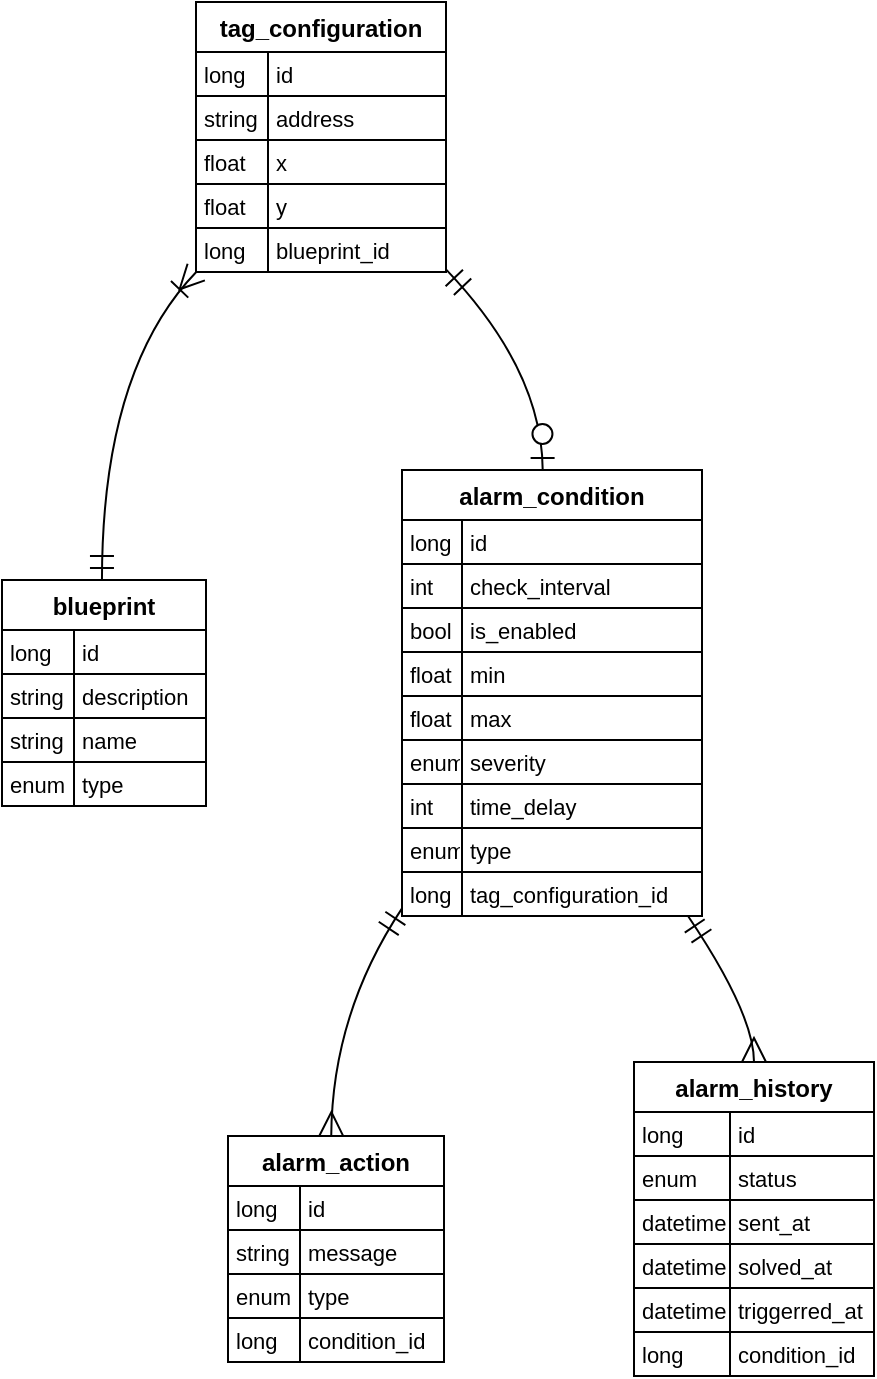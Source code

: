 <mxfile version="23.1.5" type="device">
  <diagram name="Page-1" id="f-IT_zqQ07lLinZDfYL9">
    <mxGraphModel dx="691" dy="401" grid="1" gridSize="10" guides="1" tooltips="1" connect="1" arrows="1" fold="1" page="1" pageScale="1" pageWidth="850" pageHeight="1100" math="0" shadow="0">
      <root>
        <mxCell id="0" />
        <mxCell id="1" parent="0" />
        <mxCell id="NJF2ONjUa4AdfMFzGr_4-2" value="tag_configuration" style="shape=table;startSize=25;container=1;collapsible=0;childLayout=tableLayout;fixedRows=1;rowLines=1;fontStyle=1;align=center;resizeLast=1;" vertex="1" parent="1">
          <mxGeometry x="117" y="240" width="125" height="135" as="geometry" />
        </mxCell>
        <mxCell id="NJF2ONjUa4AdfMFzGr_4-3" style="shape=tableRow;horizontal=0;startSize=0;swimlaneHead=0;swimlaneBody=0;fillColor=none;collapsible=0;dropTarget=0;points=[[0,0.5],[1,0.5]];portConstraint=eastwest;top=0;left=0;right=0;bottom=0;" vertex="1" parent="NJF2ONjUa4AdfMFzGr_4-2">
          <mxGeometry y="25" width="125" height="22" as="geometry" />
        </mxCell>
        <mxCell id="NJF2ONjUa4AdfMFzGr_4-4" value="long" style="shape=partialRectangle;connectable=0;fillColor=none;top=0;left=0;bottom=0;right=0;align=left;spacingLeft=2;overflow=hidden;fontSize=11;" vertex="1" parent="NJF2ONjUa4AdfMFzGr_4-3">
          <mxGeometry width="36" height="22" as="geometry">
            <mxRectangle width="36" height="22" as="alternateBounds" />
          </mxGeometry>
        </mxCell>
        <mxCell id="NJF2ONjUa4AdfMFzGr_4-5" value="id" style="shape=partialRectangle;connectable=0;fillColor=none;top=0;left=0;bottom=0;right=0;align=left;spacingLeft=2;overflow=hidden;fontSize=11;" vertex="1" parent="NJF2ONjUa4AdfMFzGr_4-3">
          <mxGeometry x="36" width="89" height="22" as="geometry">
            <mxRectangle width="89" height="22" as="alternateBounds" />
          </mxGeometry>
        </mxCell>
        <mxCell id="NJF2ONjUa4AdfMFzGr_4-6" style="shape=tableRow;horizontal=0;startSize=0;swimlaneHead=0;swimlaneBody=0;fillColor=none;collapsible=0;dropTarget=0;points=[[0,0.5],[1,0.5]];portConstraint=eastwest;top=0;left=0;right=0;bottom=0;" vertex="1" parent="NJF2ONjUa4AdfMFzGr_4-2">
          <mxGeometry y="47" width="125" height="22" as="geometry" />
        </mxCell>
        <mxCell id="NJF2ONjUa4AdfMFzGr_4-7" value="string" style="shape=partialRectangle;connectable=0;fillColor=none;top=0;left=0;bottom=0;right=0;align=left;spacingLeft=2;overflow=hidden;fontSize=11;" vertex="1" parent="NJF2ONjUa4AdfMFzGr_4-6">
          <mxGeometry width="36" height="22" as="geometry">
            <mxRectangle width="36" height="22" as="alternateBounds" />
          </mxGeometry>
        </mxCell>
        <mxCell id="NJF2ONjUa4AdfMFzGr_4-8" value="address" style="shape=partialRectangle;connectable=0;fillColor=none;top=0;left=0;bottom=0;right=0;align=left;spacingLeft=2;overflow=hidden;fontSize=11;" vertex="1" parent="NJF2ONjUa4AdfMFzGr_4-6">
          <mxGeometry x="36" width="89" height="22" as="geometry">
            <mxRectangle width="89" height="22" as="alternateBounds" />
          </mxGeometry>
        </mxCell>
        <mxCell id="NJF2ONjUa4AdfMFzGr_4-9" style="shape=tableRow;horizontal=0;startSize=0;swimlaneHead=0;swimlaneBody=0;fillColor=none;collapsible=0;dropTarget=0;points=[[0,0.5],[1,0.5]];portConstraint=eastwest;top=0;left=0;right=0;bottom=0;" vertex="1" parent="NJF2ONjUa4AdfMFzGr_4-2">
          <mxGeometry y="69" width="125" height="22" as="geometry" />
        </mxCell>
        <mxCell id="NJF2ONjUa4AdfMFzGr_4-10" value="float" style="shape=partialRectangle;connectable=0;fillColor=none;top=0;left=0;bottom=0;right=0;align=left;spacingLeft=2;overflow=hidden;fontSize=11;" vertex="1" parent="NJF2ONjUa4AdfMFzGr_4-9">
          <mxGeometry width="36" height="22" as="geometry">
            <mxRectangle width="36" height="22" as="alternateBounds" />
          </mxGeometry>
        </mxCell>
        <mxCell id="NJF2ONjUa4AdfMFzGr_4-11" value="x" style="shape=partialRectangle;connectable=0;fillColor=none;top=0;left=0;bottom=0;right=0;align=left;spacingLeft=2;overflow=hidden;fontSize=11;" vertex="1" parent="NJF2ONjUa4AdfMFzGr_4-9">
          <mxGeometry x="36" width="89" height="22" as="geometry">
            <mxRectangle width="89" height="22" as="alternateBounds" />
          </mxGeometry>
        </mxCell>
        <mxCell id="NJF2ONjUa4AdfMFzGr_4-12" style="shape=tableRow;horizontal=0;startSize=0;swimlaneHead=0;swimlaneBody=0;fillColor=none;collapsible=0;dropTarget=0;points=[[0,0.5],[1,0.5]];portConstraint=eastwest;top=0;left=0;right=0;bottom=0;" vertex="1" parent="NJF2ONjUa4AdfMFzGr_4-2">
          <mxGeometry y="91" width="125" height="22" as="geometry" />
        </mxCell>
        <mxCell id="NJF2ONjUa4AdfMFzGr_4-13" value="float" style="shape=partialRectangle;connectable=0;fillColor=none;top=0;left=0;bottom=0;right=0;align=left;spacingLeft=2;overflow=hidden;fontSize=11;" vertex="1" parent="NJF2ONjUa4AdfMFzGr_4-12">
          <mxGeometry width="36" height="22" as="geometry">
            <mxRectangle width="36" height="22" as="alternateBounds" />
          </mxGeometry>
        </mxCell>
        <mxCell id="NJF2ONjUa4AdfMFzGr_4-14" value="y" style="shape=partialRectangle;connectable=0;fillColor=none;top=0;left=0;bottom=0;right=0;align=left;spacingLeft=2;overflow=hidden;fontSize=11;" vertex="1" parent="NJF2ONjUa4AdfMFzGr_4-12">
          <mxGeometry x="36" width="89" height="22" as="geometry">
            <mxRectangle width="89" height="22" as="alternateBounds" />
          </mxGeometry>
        </mxCell>
        <mxCell id="NJF2ONjUa4AdfMFzGr_4-15" style="shape=tableRow;horizontal=0;startSize=0;swimlaneHead=0;swimlaneBody=0;fillColor=none;collapsible=0;dropTarget=0;points=[[0,0.5],[1,0.5]];portConstraint=eastwest;top=0;left=0;right=0;bottom=0;" vertex="1" parent="NJF2ONjUa4AdfMFzGr_4-2">
          <mxGeometry y="113" width="125" height="22" as="geometry" />
        </mxCell>
        <mxCell id="NJF2ONjUa4AdfMFzGr_4-16" value="long" style="shape=partialRectangle;connectable=0;fillColor=none;top=0;left=0;bottom=0;right=0;align=left;spacingLeft=2;overflow=hidden;fontSize=11;" vertex="1" parent="NJF2ONjUa4AdfMFzGr_4-15">
          <mxGeometry width="36" height="22" as="geometry">
            <mxRectangle width="36" height="22" as="alternateBounds" />
          </mxGeometry>
        </mxCell>
        <mxCell id="NJF2ONjUa4AdfMFzGr_4-17" value="blueprint_id" style="shape=partialRectangle;connectable=0;fillColor=none;top=0;left=0;bottom=0;right=0;align=left;spacingLeft=2;overflow=hidden;fontSize=11;" vertex="1" parent="NJF2ONjUa4AdfMFzGr_4-15">
          <mxGeometry x="36" width="89" height="22" as="geometry">
            <mxRectangle width="89" height="22" as="alternateBounds" />
          </mxGeometry>
        </mxCell>
        <mxCell id="NJF2ONjUa4AdfMFzGr_4-18" value="blueprint" style="shape=table;startSize=25;container=1;collapsible=0;childLayout=tableLayout;fixedRows=1;rowLines=1;fontStyle=1;align=center;resizeLast=1;" vertex="1" parent="1">
          <mxGeometry x="20" y="529" width="102" height="113" as="geometry" />
        </mxCell>
        <mxCell id="NJF2ONjUa4AdfMFzGr_4-19" style="shape=tableRow;horizontal=0;startSize=0;swimlaneHead=0;swimlaneBody=0;fillColor=none;collapsible=0;dropTarget=0;points=[[0,0.5],[1,0.5]];portConstraint=eastwest;top=0;left=0;right=0;bottom=0;" vertex="1" parent="NJF2ONjUa4AdfMFzGr_4-18">
          <mxGeometry y="25" width="102" height="22" as="geometry" />
        </mxCell>
        <mxCell id="NJF2ONjUa4AdfMFzGr_4-20" value="long" style="shape=partialRectangle;connectable=0;fillColor=none;top=0;left=0;bottom=0;right=0;align=left;spacingLeft=2;overflow=hidden;fontSize=11;" vertex="1" parent="NJF2ONjUa4AdfMFzGr_4-19">
          <mxGeometry width="36" height="22" as="geometry">
            <mxRectangle width="36" height="22" as="alternateBounds" />
          </mxGeometry>
        </mxCell>
        <mxCell id="NJF2ONjUa4AdfMFzGr_4-21" value="id" style="shape=partialRectangle;connectable=0;fillColor=none;top=0;left=0;bottom=0;right=0;align=left;spacingLeft=2;overflow=hidden;fontSize=11;" vertex="1" parent="NJF2ONjUa4AdfMFzGr_4-19">
          <mxGeometry x="36" width="66" height="22" as="geometry">
            <mxRectangle width="66" height="22" as="alternateBounds" />
          </mxGeometry>
        </mxCell>
        <mxCell id="NJF2ONjUa4AdfMFzGr_4-22" style="shape=tableRow;horizontal=0;startSize=0;swimlaneHead=0;swimlaneBody=0;fillColor=none;collapsible=0;dropTarget=0;points=[[0,0.5],[1,0.5]];portConstraint=eastwest;top=0;left=0;right=0;bottom=0;" vertex="1" parent="NJF2ONjUa4AdfMFzGr_4-18">
          <mxGeometry y="47" width="102" height="22" as="geometry" />
        </mxCell>
        <mxCell id="NJF2ONjUa4AdfMFzGr_4-23" value="string" style="shape=partialRectangle;connectable=0;fillColor=none;top=0;left=0;bottom=0;right=0;align=left;spacingLeft=2;overflow=hidden;fontSize=11;" vertex="1" parent="NJF2ONjUa4AdfMFzGr_4-22">
          <mxGeometry width="36" height="22" as="geometry">
            <mxRectangle width="36" height="22" as="alternateBounds" />
          </mxGeometry>
        </mxCell>
        <mxCell id="NJF2ONjUa4AdfMFzGr_4-24" value="description" style="shape=partialRectangle;connectable=0;fillColor=none;top=0;left=0;bottom=0;right=0;align=left;spacingLeft=2;overflow=hidden;fontSize=11;" vertex="1" parent="NJF2ONjUa4AdfMFzGr_4-22">
          <mxGeometry x="36" width="66" height="22" as="geometry">
            <mxRectangle width="66" height="22" as="alternateBounds" />
          </mxGeometry>
        </mxCell>
        <mxCell id="NJF2ONjUa4AdfMFzGr_4-25" style="shape=tableRow;horizontal=0;startSize=0;swimlaneHead=0;swimlaneBody=0;fillColor=none;collapsible=0;dropTarget=0;points=[[0,0.5],[1,0.5]];portConstraint=eastwest;top=0;left=0;right=0;bottom=0;" vertex="1" parent="NJF2ONjUa4AdfMFzGr_4-18">
          <mxGeometry y="69" width="102" height="22" as="geometry" />
        </mxCell>
        <mxCell id="NJF2ONjUa4AdfMFzGr_4-26" value="string" style="shape=partialRectangle;connectable=0;fillColor=none;top=0;left=0;bottom=0;right=0;align=left;spacingLeft=2;overflow=hidden;fontSize=11;" vertex="1" parent="NJF2ONjUa4AdfMFzGr_4-25">
          <mxGeometry width="36" height="22" as="geometry">
            <mxRectangle width="36" height="22" as="alternateBounds" />
          </mxGeometry>
        </mxCell>
        <mxCell id="NJF2ONjUa4AdfMFzGr_4-27" value="name" style="shape=partialRectangle;connectable=0;fillColor=none;top=0;left=0;bottom=0;right=0;align=left;spacingLeft=2;overflow=hidden;fontSize=11;" vertex="1" parent="NJF2ONjUa4AdfMFzGr_4-25">
          <mxGeometry x="36" width="66" height="22" as="geometry">
            <mxRectangle width="66" height="22" as="alternateBounds" />
          </mxGeometry>
        </mxCell>
        <mxCell id="NJF2ONjUa4AdfMFzGr_4-28" style="shape=tableRow;horizontal=0;startSize=0;swimlaneHead=0;swimlaneBody=0;fillColor=none;collapsible=0;dropTarget=0;points=[[0,0.5],[1,0.5]];portConstraint=eastwest;top=0;left=0;right=0;bottom=0;" vertex="1" parent="NJF2ONjUa4AdfMFzGr_4-18">
          <mxGeometry y="91" width="102" height="22" as="geometry" />
        </mxCell>
        <mxCell id="NJF2ONjUa4AdfMFzGr_4-29" value="enum" style="shape=partialRectangle;connectable=0;fillColor=none;top=0;left=0;bottom=0;right=0;align=left;spacingLeft=2;overflow=hidden;fontSize=11;" vertex="1" parent="NJF2ONjUa4AdfMFzGr_4-28">
          <mxGeometry width="36" height="22" as="geometry">
            <mxRectangle width="36" height="22" as="alternateBounds" />
          </mxGeometry>
        </mxCell>
        <mxCell id="NJF2ONjUa4AdfMFzGr_4-30" value="type" style="shape=partialRectangle;connectable=0;fillColor=none;top=0;left=0;bottom=0;right=0;align=left;spacingLeft=2;overflow=hidden;fontSize=11;" vertex="1" parent="NJF2ONjUa4AdfMFzGr_4-28">
          <mxGeometry x="36" width="66" height="22" as="geometry">
            <mxRectangle width="66" height="22" as="alternateBounds" />
          </mxGeometry>
        </mxCell>
        <mxCell id="NJF2ONjUa4AdfMFzGr_4-31" value="alarm_condition" style="shape=table;startSize=25;container=1;collapsible=0;childLayout=tableLayout;fixedRows=1;rowLines=1;fontStyle=1;align=center;resizeLast=1;" vertex="1" parent="1">
          <mxGeometry x="220" y="474" width="150" height="223" as="geometry" />
        </mxCell>
        <mxCell id="NJF2ONjUa4AdfMFzGr_4-32" style="shape=tableRow;horizontal=0;startSize=0;swimlaneHead=0;swimlaneBody=0;fillColor=none;collapsible=0;dropTarget=0;points=[[0,0.5],[1,0.5]];portConstraint=eastwest;top=0;left=0;right=0;bottom=0;" vertex="1" parent="NJF2ONjUa4AdfMFzGr_4-31">
          <mxGeometry y="25" width="150" height="22" as="geometry" />
        </mxCell>
        <mxCell id="NJF2ONjUa4AdfMFzGr_4-33" value="long" style="shape=partialRectangle;connectable=0;fillColor=none;top=0;left=0;bottom=0;right=0;align=left;spacingLeft=2;overflow=hidden;fontSize=11;" vertex="1" parent="NJF2ONjUa4AdfMFzGr_4-32">
          <mxGeometry width="30" height="22" as="geometry">
            <mxRectangle width="30" height="22" as="alternateBounds" />
          </mxGeometry>
        </mxCell>
        <mxCell id="NJF2ONjUa4AdfMFzGr_4-34" value="id" style="shape=partialRectangle;connectable=0;fillColor=none;top=0;left=0;bottom=0;right=0;align=left;spacingLeft=2;overflow=hidden;fontSize=11;" vertex="1" parent="NJF2ONjUa4AdfMFzGr_4-32">
          <mxGeometry x="30" width="120" height="22" as="geometry">
            <mxRectangle width="120" height="22" as="alternateBounds" />
          </mxGeometry>
        </mxCell>
        <mxCell id="NJF2ONjUa4AdfMFzGr_4-35" style="shape=tableRow;horizontal=0;startSize=0;swimlaneHead=0;swimlaneBody=0;fillColor=none;collapsible=0;dropTarget=0;points=[[0,0.5],[1,0.5]];portConstraint=eastwest;top=0;left=0;right=0;bottom=0;" vertex="1" parent="NJF2ONjUa4AdfMFzGr_4-31">
          <mxGeometry y="47" width="150" height="22" as="geometry" />
        </mxCell>
        <mxCell id="NJF2ONjUa4AdfMFzGr_4-36" value="int" style="shape=partialRectangle;connectable=0;fillColor=none;top=0;left=0;bottom=0;right=0;align=left;spacingLeft=2;overflow=hidden;fontSize=11;" vertex="1" parent="NJF2ONjUa4AdfMFzGr_4-35">
          <mxGeometry width="30" height="22" as="geometry">
            <mxRectangle width="30" height="22" as="alternateBounds" />
          </mxGeometry>
        </mxCell>
        <mxCell id="NJF2ONjUa4AdfMFzGr_4-37" value="check_interval" style="shape=partialRectangle;connectable=0;fillColor=none;top=0;left=0;bottom=0;right=0;align=left;spacingLeft=2;overflow=hidden;fontSize=11;" vertex="1" parent="NJF2ONjUa4AdfMFzGr_4-35">
          <mxGeometry x="30" width="120" height="22" as="geometry">
            <mxRectangle width="120" height="22" as="alternateBounds" />
          </mxGeometry>
        </mxCell>
        <mxCell id="NJF2ONjUa4AdfMFzGr_4-38" style="shape=tableRow;horizontal=0;startSize=0;swimlaneHead=0;swimlaneBody=0;fillColor=none;collapsible=0;dropTarget=0;points=[[0,0.5],[1,0.5]];portConstraint=eastwest;top=0;left=0;right=0;bottom=0;" vertex="1" parent="NJF2ONjUa4AdfMFzGr_4-31">
          <mxGeometry y="69" width="150" height="22" as="geometry" />
        </mxCell>
        <mxCell id="NJF2ONjUa4AdfMFzGr_4-39" value="bool" style="shape=partialRectangle;connectable=0;fillColor=none;top=0;left=0;bottom=0;right=0;align=left;spacingLeft=2;overflow=hidden;fontSize=11;" vertex="1" parent="NJF2ONjUa4AdfMFzGr_4-38">
          <mxGeometry width="30" height="22" as="geometry">
            <mxRectangle width="30" height="22" as="alternateBounds" />
          </mxGeometry>
        </mxCell>
        <mxCell id="NJF2ONjUa4AdfMFzGr_4-40" value="is_enabled" style="shape=partialRectangle;connectable=0;fillColor=none;top=0;left=0;bottom=0;right=0;align=left;spacingLeft=2;overflow=hidden;fontSize=11;" vertex="1" parent="NJF2ONjUa4AdfMFzGr_4-38">
          <mxGeometry x="30" width="120" height="22" as="geometry">
            <mxRectangle width="120" height="22" as="alternateBounds" />
          </mxGeometry>
        </mxCell>
        <mxCell id="NJF2ONjUa4AdfMFzGr_4-41" style="shape=tableRow;horizontal=0;startSize=0;swimlaneHead=0;swimlaneBody=0;fillColor=none;collapsible=0;dropTarget=0;points=[[0,0.5],[1,0.5]];portConstraint=eastwest;top=0;left=0;right=0;bottom=0;" vertex="1" parent="NJF2ONjUa4AdfMFzGr_4-31">
          <mxGeometry y="91" width="150" height="22" as="geometry" />
        </mxCell>
        <mxCell id="NJF2ONjUa4AdfMFzGr_4-42" value="float" style="shape=partialRectangle;connectable=0;fillColor=none;top=0;left=0;bottom=0;right=0;align=left;spacingLeft=2;overflow=hidden;fontSize=11;" vertex="1" parent="NJF2ONjUa4AdfMFzGr_4-41">
          <mxGeometry width="30" height="22" as="geometry">
            <mxRectangle width="30" height="22" as="alternateBounds" />
          </mxGeometry>
        </mxCell>
        <mxCell id="NJF2ONjUa4AdfMFzGr_4-43" value="min" style="shape=partialRectangle;connectable=0;fillColor=none;top=0;left=0;bottom=0;right=0;align=left;spacingLeft=2;overflow=hidden;fontSize=11;" vertex="1" parent="NJF2ONjUa4AdfMFzGr_4-41">
          <mxGeometry x="30" width="120" height="22" as="geometry">
            <mxRectangle width="120" height="22" as="alternateBounds" />
          </mxGeometry>
        </mxCell>
        <mxCell id="NJF2ONjUa4AdfMFzGr_4-44" style="shape=tableRow;horizontal=0;startSize=0;swimlaneHead=0;swimlaneBody=0;fillColor=none;collapsible=0;dropTarget=0;points=[[0,0.5],[1,0.5]];portConstraint=eastwest;top=0;left=0;right=0;bottom=0;" vertex="1" parent="NJF2ONjUa4AdfMFzGr_4-31">
          <mxGeometry y="113" width="150" height="22" as="geometry" />
        </mxCell>
        <mxCell id="NJF2ONjUa4AdfMFzGr_4-45" value="float" style="shape=partialRectangle;connectable=0;fillColor=none;top=0;left=0;bottom=0;right=0;align=left;spacingLeft=2;overflow=hidden;fontSize=11;" vertex="1" parent="NJF2ONjUa4AdfMFzGr_4-44">
          <mxGeometry width="30" height="22" as="geometry">
            <mxRectangle width="30" height="22" as="alternateBounds" />
          </mxGeometry>
        </mxCell>
        <mxCell id="NJF2ONjUa4AdfMFzGr_4-46" value="max" style="shape=partialRectangle;connectable=0;fillColor=none;top=0;left=0;bottom=0;right=0;align=left;spacingLeft=2;overflow=hidden;fontSize=11;" vertex="1" parent="NJF2ONjUa4AdfMFzGr_4-44">
          <mxGeometry x="30" width="120" height="22" as="geometry">
            <mxRectangle width="120" height="22" as="alternateBounds" />
          </mxGeometry>
        </mxCell>
        <mxCell id="NJF2ONjUa4AdfMFzGr_4-47" style="shape=tableRow;horizontal=0;startSize=0;swimlaneHead=0;swimlaneBody=0;fillColor=none;collapsible=0;dropTarget=0;points=[[0,0.5],[1,0.5]];portConstraint=eastwest;top=0;left=0;right=0;bottom=0;" vertex="1" parent="NJF2ONjUa4AdfMFzGr_4-31">
          <mxGeometry y="135" width="150" height="22" as="geometry" />
        </mxCell>
        <mxCell id="NJF2ONjUa4AdfMFzGr_4-48" value="enum" style="shape=partialRectangle;connectable=0;fillColor=none;top=0;left=0;bottom=0;right=0;align=left;spacingLeft=2;overflow=hidden;fontSize=11;" vertex="1" parent="NJF2ONjUa4AdfMFzGr_4-47">
          <mxGeometry width="30" height="22" as="geometry">
            <mxRectangle width="30" height="22" as="alternateBounds" />
          </mxGeometry>
        </mxCell>
        <mxCell id="NJF2ONjUa4AdfMFzGr_4-49" value="severity" style="shape=partialRectangle;connectable=0;fillColor=none;top=0;left=0;bottom=0;right=0;align=left;spacingLeft=2;overflow=hidden;fontSize=11;" vertex="1" parent="NJF2ONjUa4AdfMFzGr_4-47">
          <mxGeometry x="30" width="120" height="22" as="geometry">
            <mxRectangle width="120" height="22" as="alternateBounds" />
          </mxGeometry>
        </mxCell>
        <mxCell id="NJF2ONjUa4AdfMFzGr_4-50" style="shape=tableRow;horizontal=0;startSize=0;swimlaneHead=0;swimlaneBody=0;fillColor=none;collapsible=0;dropTarget=0;points=[[0,0.5],[1,0.5]];portConstraint=eastwest;top=0;left=0;right=0;bottom=0;" vertex="1" parent="NJF2ONjUa4AdfMFzGr_4-31">
          <mxGeometry y="157" width="150" height="22" as="geometry" />
        </mxCell>
        <mxCell id="NJF2ONjUa4AdfMFzGr_4-51" value="int" style="shape=partialRectangle;connectable=0;fillColor=none;top=0;left=0;bottom=0;right=0;align=left;spacingLeft=2;overflow=hidden;fontSize=11;" vertex="1" parent="NJF2ONjUa4AdfMFzGr_4-50">
          <mxGeometry width="30" height="22" as="geometry">
            <mxRectangle width="30" height="22" as="alternateBounds" />
          </mxGeometry>
        </mxCell>
        <mxCell id="NJF2ONjUa4AdfMFzGr_4-52" value="time_delay" style="shape=partialRectangle;connectable=0;fillColor=none;top=0;left=0;bottom=0;right=0;align=left;spacingLeft=2;overflow=hidden;fontSize=11;" vertex="1" parent="NJF2ONjUa4AdfMFzGr_4-50">
          <mxGeometry x="30" width="120" height="22" as="geometry">
            <mxRectangle width="120" height="22" as="alternateBounds" />
          </mxGeometry>
        </mxCell>
        <mxCell id="NJF2ONjUa4AdfMFzGr_4-53" style="shape=tableRow;horizontal=0;startSize=0;swimlaneHead=0;swimlaneBody=0;fillColor=none;collapsible=0;dropTarget=0;points=[[0,0.5],[1,0.5]];portConstraint=eastwest;top=0;left=0;right=0;bottom=0;" vertex="1" parent="NJF2ONjUa4AdfMFzGr_4-31">
          <mxGeometry y="179" width="150" height="22" as="geometry" />
        </mxCell>
        <mxCell id="NJF2ONjUa4AdfMFzGr_4-54" value="enum" style="shape=partialRectangle;connectable=0;fillColor=none;top=0;left=0;bottom=0;right=0;align=left;spacingLeft=2;overflow=hidden;fontSize=11;" vertex="1" parent="NJF2ONjUa4AdfMFzGr_4-53">
          <mxGeometry width="30" height="22" as="geometry">
            <mxRectangle width="30" height="22" as="alternateBounds" />
          </mxGeometry>
        </mxCell>
        <mxCell id="NJF2ONjUa4AdfMFzGr_4-55" value="type" style="shape=partialRectangle;connectable=0;fillColor=none;top=0;left=0;bottom=0;right=0;align=left;spacingLeft=2;overflow=hidden;fontSize=11;" vertex="1" parent="NJF2ONjUa4AdfMFzGr_4-53">
          <mxGeometry x="30" width="120" height="22" as="geometry">
            <mxRectangle width="120" height="22" as="alternateBounds" />
          </mxGeometry>
        </mxCell>
        <mxCell id="NJF2ONjUa4AdfMFzGr_4-56" style="shape=tableRow;horizontal=0;startSize=0;swimlaneHead=0;swimlaneBody=0;fillColor=none;collapsible=0;dropTarget=0;points=[[0,0.5],[1,0.5]];portConstraint=eastwest;top=0;left=0;right=0;bottom=0;" vertex="1" parent="NJF2ONjUa4AdfMFzGr_4-31">
          <mxGeometry y="201" width="150" height="22" as="geometry" />
        </mxCell>
        <mxCell id="NJF2ONjUa4AdfMFzGr_4-57" value="long" style="shape=partialRectangle;connectable=0;fillColor=none;top=0;left=0;bottom=0;right=0;align=left;spacingLeft=2;overflow=hidden;fontSize=11;" vertex="1" parent="NJF2ONjUa4AdfMFzGr_4-56">
          <mxGeometry width="30" height="22" as="geometry">
            <mxRectangle width="30" height="22" as="alternateBounds" />
          </mxGeometry>
        </mxCell>
        <mxCell id="NJF2ONjUa4AdfMFzGr_4-58" value="tag_configuration_id" style="shape=partialRectangle;connectable=0;fillColor=none;top=0;left=0;bottom=0;right=0;align=left;spacingLeft=2;overflow=hidden;fontSize=11;" vertex="1" parent="NJF2ONjUa4AdfMFzGr_4-56">
          <mxGeometry x="30" width="120" height="22" as="geometry">
            <mxRectangle width="120" height="22" as="alternateBounds" />
          </mxGeometry>
        </mxCell>
        <mxCell id="NJF2ONjUa4AdfMFzGr_4-59" value="alarm_action" style="shape=table;startSize=25;container=1;collapsible=0;childLayout=tableLayout;fixedRows=1;rowLines=1;fontStyle=1;align=center;resizeLast=1;" vertex="1" parent="1">
          <mxGeometry x="133" y="807" width="108" height="113" as="geometry" />
        </mxCell>
        <mxCell id="NJF2ONjUa4AdfMFzGr_4-60" style="shape=tableRow;horizontal=0;startSize=0;swimlaneHead=0;swimlaneBody=0;fillColor=none;collapsible=0;dropTarget=0;points=[[0,0.5],[1,0.5]];portConstraint=eastwest;top=0;left=0;right=0;bottom=0;" vertex="1" parent="NJF2ONjUa4AdfMFzGr_4-59">
          <mxGeometry y="25" width="108" height="22" as="geometry" />
        </mxCell>
        <mxCell id="NJF2ONjUa4AdfMFzGr_4-61" value="long" style="shape=partialRectangle;connectable=0;fillColor=none;top=0;left=0;bottom=0;right=0;align=left;spacingLeft=2;overflow=hidden;fontSize=11;" vertex="1" parent="NJF2ONjUa4AdfMFzGr_4-60">
          <mxGeometry width="36" height="22" as="geometry">
            <mxRectangle width="36" height="22" as="alternateBounds" />
          </mxGeometry>
        </mxCell>
        <mxCell id="NJF2ONjUa4AdfMFzGr_4-62" value="id" style="shape=partialRectangle;connectable=0;fillColor=none;top=0;left=0;bottom=0;right=0;align=left;spacingLeft=2;overflow=hidden;fontSize=11;" vertex="1" parent="NJF2ONjUa4AdfMFzGr_4-60">
          <mxGeometry x="36" width="72" height="22" as="geometry">
            <mxRectangle width="72" height="22" as="alternateBounds" />
          </mxGeometry>
        </mxCell>
        <mxCell id="NJF2ONjUa4AdfMFzGr_4-63" style="shape=tableRow;horizontal=0;startSize=0;swimlaneHead=0;swimlaneBody=0;fillColor=none;collapsible=0;dropTarget=0;points=[[0,0.5],[1,0.5]];portConstraint=eastwest;top=0;left=0;right=0;bottom=0;" vertex="1" parent="NJF2ONjUa4AdfMFzGr_4-59">
          <mxGeometry y="47" width="108" height="22" as="geometry" />
        </mxCell>
        <mxCell id="NJF2ONjUa4AdfMFzGr_4-64" value="string" style="shape=partialRectangle;connectable=0;fillColor=none;top=0;left=0;bottom=0;right=0;align=left;spacingLeft=2;overflow=hidden;fontSize=11;" vertex="1" parent="NJF2ONjUa4AdfMFzGr_4-63">
          <mxGeometry width="36" height="22" as="geometry">
            <mxRectangle width="36" height="22" as="alternateBounds" />
          </mxGeometry>
        </mxCell>
        <mxCell id="NJF2ONjUa4AdfMFzGr_4-65" value="message" style="shape=partialRectangle;connectable=0;fillColor=none;top=0;left=0;bottom=0;right=0;align=left;spacingLeft=2;overflow=hidden;fontSize=11;" vertex="1" parent="NJF2ONjUa4AdfMFzGr_4-63">
          <mxGeometry x="36" width="72" height="22" as="geometry">
            <mxRectangle width="72" height="22" as="alternateBounds" />
          </mxGeometry>
        </mxCell>
        <mxCell id="NJF2ONjUa4AdfMFzGr_4-66" style="shape=tableRow;horizontal=0;startSize=0;swimlaneHead=0;swimlaneBody=0;fillColor=none;collapsible=0;dropTarget=0;points=[[0,0.5],[1,0.5]];portConstraint=eastwest;top=0;left=0;right=0;bottom=0;" vertex="1" parent="NJF2ONjUa4AdfMFzGr_4-59">
          <mxGeometry y="69" width="108" height="22" as="geometry" />
        </mxCell>
        <mxCell id="NJF2ONjUa4AdfMFzGr_4-67" value="enum" style="shape=partialRectangle;connectable=0;fillColor=none;top=0;left=0;bottom=0;right=0;align=left;spacingLeft=2;overflow=hidden;fontSize=11;" vertex="1" parent="NJF2ONjUa4AdfMFzGr_4-66">
          <mxGeometry width="36" height="22" as="geometry">
            <mxRectangle width="36" height="22" as="alternateBounds" />
          </mxGeometry>
        </mxCell>
        <mxCell id="NJF2ONjUa4AdfMFzGr_4-68" value="type" style="shape=partialRectangle;connectable=0;fillColor=none;top=0;left=0;bottom=0;right=0;align=left;spacingLeft=2;overflow=hidden;fontSize=11;" vertex="1" parent="NJF2ONjUa4AdfMFzGr_4-66">
          <mxGeometry x="36" width="72" height="22" as="geometry">
            <mxRectangle width="72" height="22" as="alternateBounds" />
          </mxGeometry>
        </mxCell>
        <mxCell id="NJF2ONjUa4AdfMFzGr_4-69" style="shape=tableRow;horizontal=0;startSize=0;swimlaneHead=0;swimlaneBody=0;fillColor=none;collapsible=0;dropTarget=0;points=[[0,0.5],[1,0.5]];portConstraint=eastwest;top=0;left=0;right=0;bottom=0;" vertex="1" parent="NJF2ONjUa4AdfMFzGr_4-59">
          <mxGeometry y="91" width="108" height="22" as="geometry" />
        </mxCell>
        <mxCell id="NJF2ONjUa4AdfMFzGr_4-70" value="long" style="shape=partialRectangle;connectable=0;fillColor=none;top=0;left=0;bottom=0;right=0;align=left;spacingLeft=2;overflow=hidden;fontSize=11;" vertex="1" parent="NJF2ONjUa4AdfMFzGr_4-69">
          <mxGeometry width="36" height="22" as="geometry">
            <mxRectangle width="36" height="22" as="alternateBounds" />
          </mxGeometry>
        </mxCell>
        <mxCell id="NJF2ONjUa4AdfMFzGr_4-71" value="condition_id" style="shape=partialRectangle;connectable=0;fillColor=none;top=0;left=0;bottom=0;right=0;align=left;spacingLeft=2;overflow=hidden;fontSize=11;" vertex="1" parent="NJF2ONjUa4AdfMFzGr_4-69">
          <mxGeometry x="36" width="72" height="22" as="geometry">
            <mxRectangle width="72" height="22" as="alternateBounds" />
          </mxGeometry>
        </mxCell>
        <mxCell id="NJF2ONjUa4AdfMFzGr_4-72" value="alarm_history" style="shape=table;startSize=25;container=1;collapsible=0;childLayout=tableLayout;fixedRows=1;rowLines=1;fontStyle=1;align=center;resizeLast=1;" vertex="1" parent="1">
          <mxGeometry x="336" y="770" width="120" height="157" as="geometry" />
        </mxCell>
        <mxCell id="NJF2ONjUa4AdfMFzGr_4-73" style="shape=tableRow;horizontal=0;startSize=0;swimlaneHead=0;swimlaneBody=0;fillColor=none;collapsible=0;dropTarget=0;points=[[0,0.5],[1,0.5]];portConstraint=eastwest;top=0;left=0;right=0;bottom=0;" vertex="1" parent="NJF2ONjUa4AdfMFzGr_4-72">
          <mxGeometry y="25" width="120" height="22" as="geometry" />
        </mxCell>
        <mxCell id="NJF2ONjUa4AdfMFzGr_4-74" value="long" style="shape=partialRectangle;connectable=0;fillColor=none;top=0;left=0;bottom=0;right=0;align=left;spacingLeft=2;overflow=hidden;fontSize=11;" vertex="1" parent="NJF2ONjUa4AdfMFzGr_4-73">
          <mxGeometry width="48" height="22" as="geometry">
            <mxRectangle width="48" height="22" as="alternateBounds" />
          </mxGeometry>
        </mxCell>
        <mxCell id="NJF2ONjUa4AdfMFzGr_4-75" value="id" style="shape=partialRectangle;connectable=0;fillColor=none;top=0;left=0;bottom=0;right=0;align=left;spacingLeft=2;overflow=hidden;fontSize=11;" vertex="1" parent="NJF2ONjUa4AdfMFzGr_4-73">
          <mxGeometry x="48" width="72" height="22" as="geometry">
            <mxRectangle width="72" height="22" as="alternateBounds" />
          </mxGeometry>
        </mxCell>
        <mxCell id="NJF2ONjUa4AdfMFzGr_4-76" style="shape=tableRow;horizontal=0;startSize=0;swimlaneHead=0;swimlaneBody=0;fillColor=none;collapsible=0;dropTarget=0;points=[[0,0.5],[1,0.5]];portConstraint=eastwest;top=0;left=0;right=0;bottom=0;" vertex="1" parent="NJF2ONjUa4AdfMFzGr_4-72">
          <mxGeometry y="47" width="120" height="22" as="geometry" />
        </mxCell>
        <mxCell id="NJF2ONjUa4AdfMFzGr_4-77" value="enum" style="shape=partialRectangle;connectable=0;fillColor=none;top=0;left=0;bottom=0;right=0;align=left;spacingLeft=2;overflow=hidden;fontSize=11;" vertex="1" parent="NJF2ONjUa4AdfMFzGr_4-76">
          <mxGeometry width="48" height="22" as="geometry">
            <mxRectangle width="48" height="22" as="alternateBounds" />
          </mxGeometry>
        </mxCell>
        <mxCell id="NJF2ONjUa4AdfMFzGr_4-78" value="status" style="shape=partialRectangle;connectable=0;fillColor=none;top=0;left=0;bottom=0;right=0;align=left;spacingLeft=2;overflow=hidden;fontSize=11;" vertex="1" parent="NJF2ONjUa4AdfMFzGr_4-76">
          <mxGeometry x="48" width="72" height="22" as="geometry">
            <mxRectangle width="72" height="22" as="alternateBounds" />
          </mxGeometry>
        </mxCell>
        <mxCell id="NJF2ONjUa4AdfMFzGr_4-79" style="shape=tableRow;horizontal=0;startSize=0;swimlaneHead=0;swimlaneBody=0;fillColor=none;collapsible=0;dropTarget=0;points=[[0,0.5],[1,0.5]];portConstraint=eastwest;top=0;left=0;right=0;bottom=0;" vertex="1" parent="NJF2ONjUa4AdfMFzGr_4-72">
          <mxGeometry y="69" width="120" height="22" as="geometry" />
        </mxCell>
        <mxCell id="NJF2ONjUa4AdfMFzGr_4-80" value="datetime" style="shape=partialRectangle;connectable=0;fillColor=none;top=0;left=0;bottom=0;right=0;align=left;spacingLeft=2;overflow=hidden;fontSize=11;" vertex="1" parent="NJF2ONjUa4AdfMFzGr_4-79">
          <mxGeometry width="48" height="22" as="geometry">
            <mxRectangle width="48" height="22" as="alternateBounds" />
          </mxGeometry>
        </mxCell>
        <mxCell id="NJF2ONjUa4AdfMFzGr_4-81" value="sent_at" style="shape=partialRectangle;connectable=0;fillColor=none;top=0;left=0;bottom=0;right=0;align=left;spacingLeft=2;overflow=hidden;fontSize=11;" vertex="1" parent="NJF2ONjUa4AdfMFzGr_4-79">
          <mxGeometry x="48" width="72" height="22" as="geometry">
            <mxRectangle width="72" height="22" as="alternateBounds" />
          </mxGeometry>
        </mxCell>
        <mxCell id="NJF2ONjUa4AdfMFzGr_4-82" style="shape=tableRow;horizontal=0;startSize=0;swimlaneHead=0;swimlaneBody=0;fillColor=none;collapsible=0;dropTarget=0;points=[[0,0.5],[1,0.5]];portConstraint=eastwest;top=0;left=0;right=0;bottom=0;" vertex="1" parent="NJF2ONjUa4AdfMFzGr_4-72">
          <mxGeometry y="91" width="120" height="22" as="geometry" />
        </mxCell>
        <mxCell id="NJF2ONjUa4AdfMFzGr_4-83" value="datetime" style="shape=partialRectangle;connectable=0;fillColor=none;top=0;left=0;bottom=0;right=0;align=left;spacingLeft=2;overflow=hidden;fontSize=11;" vertex="1" parent="NJF2ONjUa4AdfMFzGr_4-82">
          <mxGeometry width="48" height="22" as="geometry">
            <mxRectangle width="48" height="22" as="alternateBounds" />
          </mxGeometry>
        </mxCell>
        <mxCell id="NJF2ONjUa4AdfMFzGr_4-84" value="solved_at" style="shape=partialRectangle;connectable=0;fillColor=none;top=0;left=0;bottom=0;right=0;align=left;spacingLeft=2;overflow=hidden;fontSize=11;" vertex="1" parent="NJF2ONjUa4AdfMFzGr_4-82">
          <mxGeometry x="48" width="72" height="22" as="geometry">
            <mxRectangle width="72" height="22" as="alternateBounds" />
          </mxGeometry>
        </mxCell>
        <mxCell id="NJF2ONjUa4AdfMFzGr_4-85" style="shape=tableRow;horizontal=0;startSize=0;swimlaneHead=0;swimlaneBody=0;fillColor=none;collapsible=0;dropTarget=0;points=[[0,0.5],[1,0.5]];portConstraint=eastwest;top=0;left=0;right=0;bottom=0;" vertex="1" parent="NJF2ONjUa4AdfMFzGr_4-72">
          <mxGeometry y="113" width="120" height="22" as="geometry" />
        </mxCell>
        <mxCell id="NJF2ONjUa4AdfMFzGr_4-86" value="datetime" style="shape=partialRectangle;connectable=0;fillColor=none;top=0;left=0;bottom=0;right=0;align=left;spacingLeft=2;overflow=hidden;fontSize=11;" vertex="1" parent="NJF2ONjUa4AdfMFzGr_4-85">
          <mxGeometry width="48" height="22" as="geometry">
            <mxRectangle width="48" height="22" as="alternateBounds" />
          </mxGeometry>
        </mxCell>
        <mxCell id="NJF2ONjUa4AdfMFzGr_4-87" value="triggerred_at" style="shape=partialRectangle;connectable=0;fillColor=none;top=0;left=0;bottom=0;right=0;align=left;spacingLeft=2;overflow=hidden;fontSize=11;" vertex="1" parent="NJF2ONjUa4AdfMFzGr_4-85">
          <mxGeometry x="48" width="72" height="22" as="geometry">
            <mxRectangle width="72" height="22" as="alternateBounds" />
          </mxGeometry>
        </mxCell>
        <mxCell id="NJF2ONjUa4AdfMFzGr_4-92" style="shape=tableRow;horizontal=0;startSize=0;swimlaneHead=0;swimlaneBody=0;fillColor=none;collapsible=0;dropTarget=0;points=[[0,0.5],[1,0.5]];portConstraint=eastwest;top=0;left=0;right=0;bottom=0;" vertex="1" parent="NJF2ONjUa4AdfMFzGr_4-72">
          <mxGeometry y="135" width="120" height="22" as="geometry" />
        </mxCell>
        <mxCell id="NJF2ONjUa4AdfMFzGr_4-93" value="long" style="shape=partialRectangle;connectable=0;fillColor=none;top=0;left=0;bottom=0;right=0;align=left;spacingLeft=2;overflow=hidden;fontSize=11;" vertex="1" parent="NJF2ONjUa4AdfMFzGr_4-92">
          <mxGeometry width="48" height="22" as="geometry">
            <mxRectangle width="48" height="22" as="alternateBounds" />
          </mxGeometry>
        </mxCell>
        <mxCell id="NJF2ONjUa4AdfMFzGr_4-94" value="condition_id" style="shape=partialRectangle;connectable=0;fillColor=none;top=0;left=0;bottom=0;right=0;align=left;spacingLeft=2;overflow=hidden;fontSize=11;" vertex="1" parent="NJF2ONjUa4AdfMFzGr_4-92">
          <mxGeometry x="48" width="72" height="22" as="geometry">
            <mxRectangle width="72" height="22" as="alternateBounds" />
          </mxGeometry>
        </mxCell>
        <mxCell id="NJF2ONjUa4AdfMFzGr_4-88" value="" style="curved=1;startArrow=ERoneToMany;startSize=10;;endArrow=ERmandOne;endSize=10;;exitX=0.004;exitY=0.997;entryX=0.49;entryY=0;rounded=0;" edge="1" parent="1" source="NJF2ONjUa4AdfMFzGr_4-2" target="NJF2ONjUa4AdfMFzGr_4-18">
          <mxGeometry relative="1" as="geometry">
            <Array as="points">
              <mxPoint x="70" y="424" />
            </Array>
          </mxGeometry>
        </mxCell>
        <mxCell id="NJF2ONjUa4AdfMFzGr_4-89" value="" style="curved=1;startArrow=ERmandOne;startSize=10;;endArrow=ERzeroToOne;endSize=10;;exitX=1.007;exitY=0.997;entryX=0.469;entryY=0;rounded=0;" edge="1" parent="1" source="NJF2ONjUa4AdfMFzGr_4-2" target="NJF2ONjUa4AdfMFzGr_4-31">
          <mxGeometry relative="1" as="geometry">
            <Array as="points">
              <mxPoint x="290" y="424" />
            </Array>
          </mxGeometry>
        </mxCell>
        <mxCell id="NJF2ONjUa4AdfMFzGr_4-90" value="" style="curved=1;startArrow=ERmandOne;startSize=10;;endArrow=ERmany;endSize=10;;exitX=0;exitY=0.983;entryX=0.478;entryY=0;rounded=0;" edge="1" parent="1" source="NJF2ONjUa4AdfMFzGr_4-31" target="NJF2ONjUa4AdfMFzGr_4-59">
          <mxGeometry relative="1" as="geometry">
            <Array as="points">
              <mxPoint x="185" y="746" />
            </Array>
          </mxGeometry>
        </mxCell>
        <mxCell id="NJF2ONjUa4AdfMFzGr_4-91" value="" style="curved=1;startArrow=ERmandOne;startSize=10;;endArrow=ERmany;endSize=10;;exitX=0.938;exitY=0.983;entryX=0.5;entryY=0;rounded=0;" edge="1" parent="1" source="NJF2ONjUa4AdfMFzGr_4-31" target="NJF2ONjUa4AdfMFzGr_4-72">
          <mxGeometry relative="1" as="geometry">
            <Array as="points">
              <mxPoint x="396" y="746" />
            </Array>
          </mxGeometry>
        </mxCell>
      </root>
    </mxGraphModel>
  </diagram>
</mxfile>
